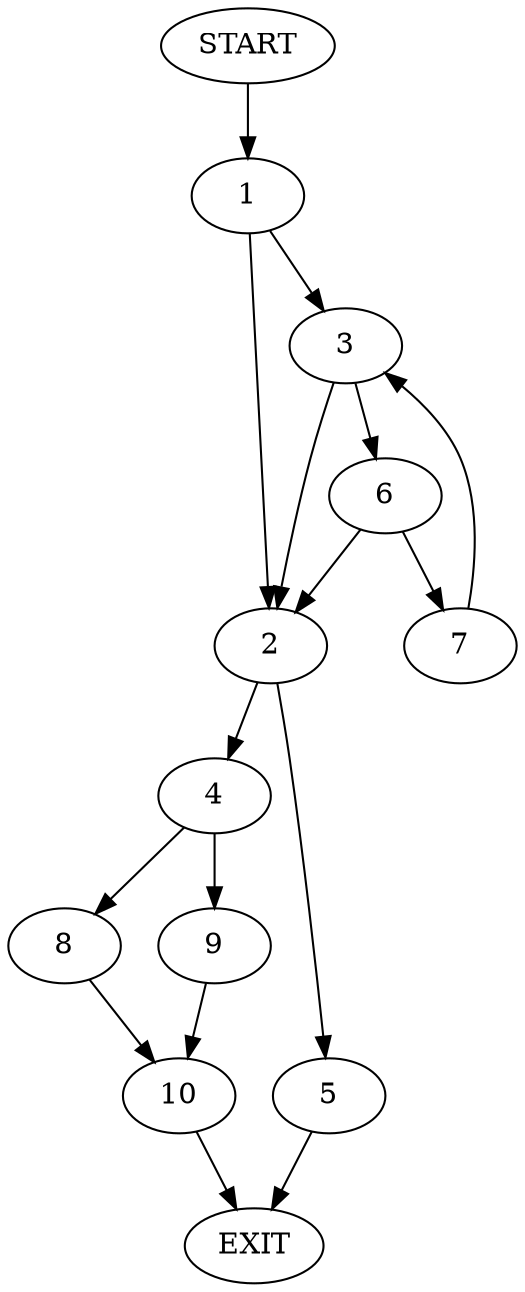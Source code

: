 digraph {
0 [label="START"]
11 [label="EXIT"]
0 -> 1
1 -> 2
1 -> 3
2 -> 4
2 -> 5
3 -> 6
3 -> 2
6 -> 7
6 -> 2
7 -> 3
4 -> 8
4 -> 9
5 -> 11
8 -> 10
9 -> 10
10 -> 11
}
